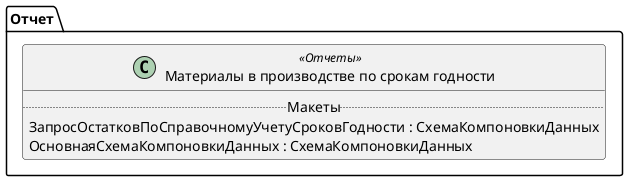 ﻿@startuml МатериалыВПроизводствеПоСрокамГодности
'!include templates.wsd
'..\include templates.wsd
class Отчет.МатериалыВПроизводствеПоСрокамГодности as "Материалы в производстве по срокам годности" <<Отчеты>>
{
..Макеты..
ЗапросОстатковПоСправочномуУчетуСроковГодности : СхемаКомпоновкиДанных
ОсновнаяСхемаКомпоновкиДанных : СхемаКомпоновкиДанных
}
@enduml
